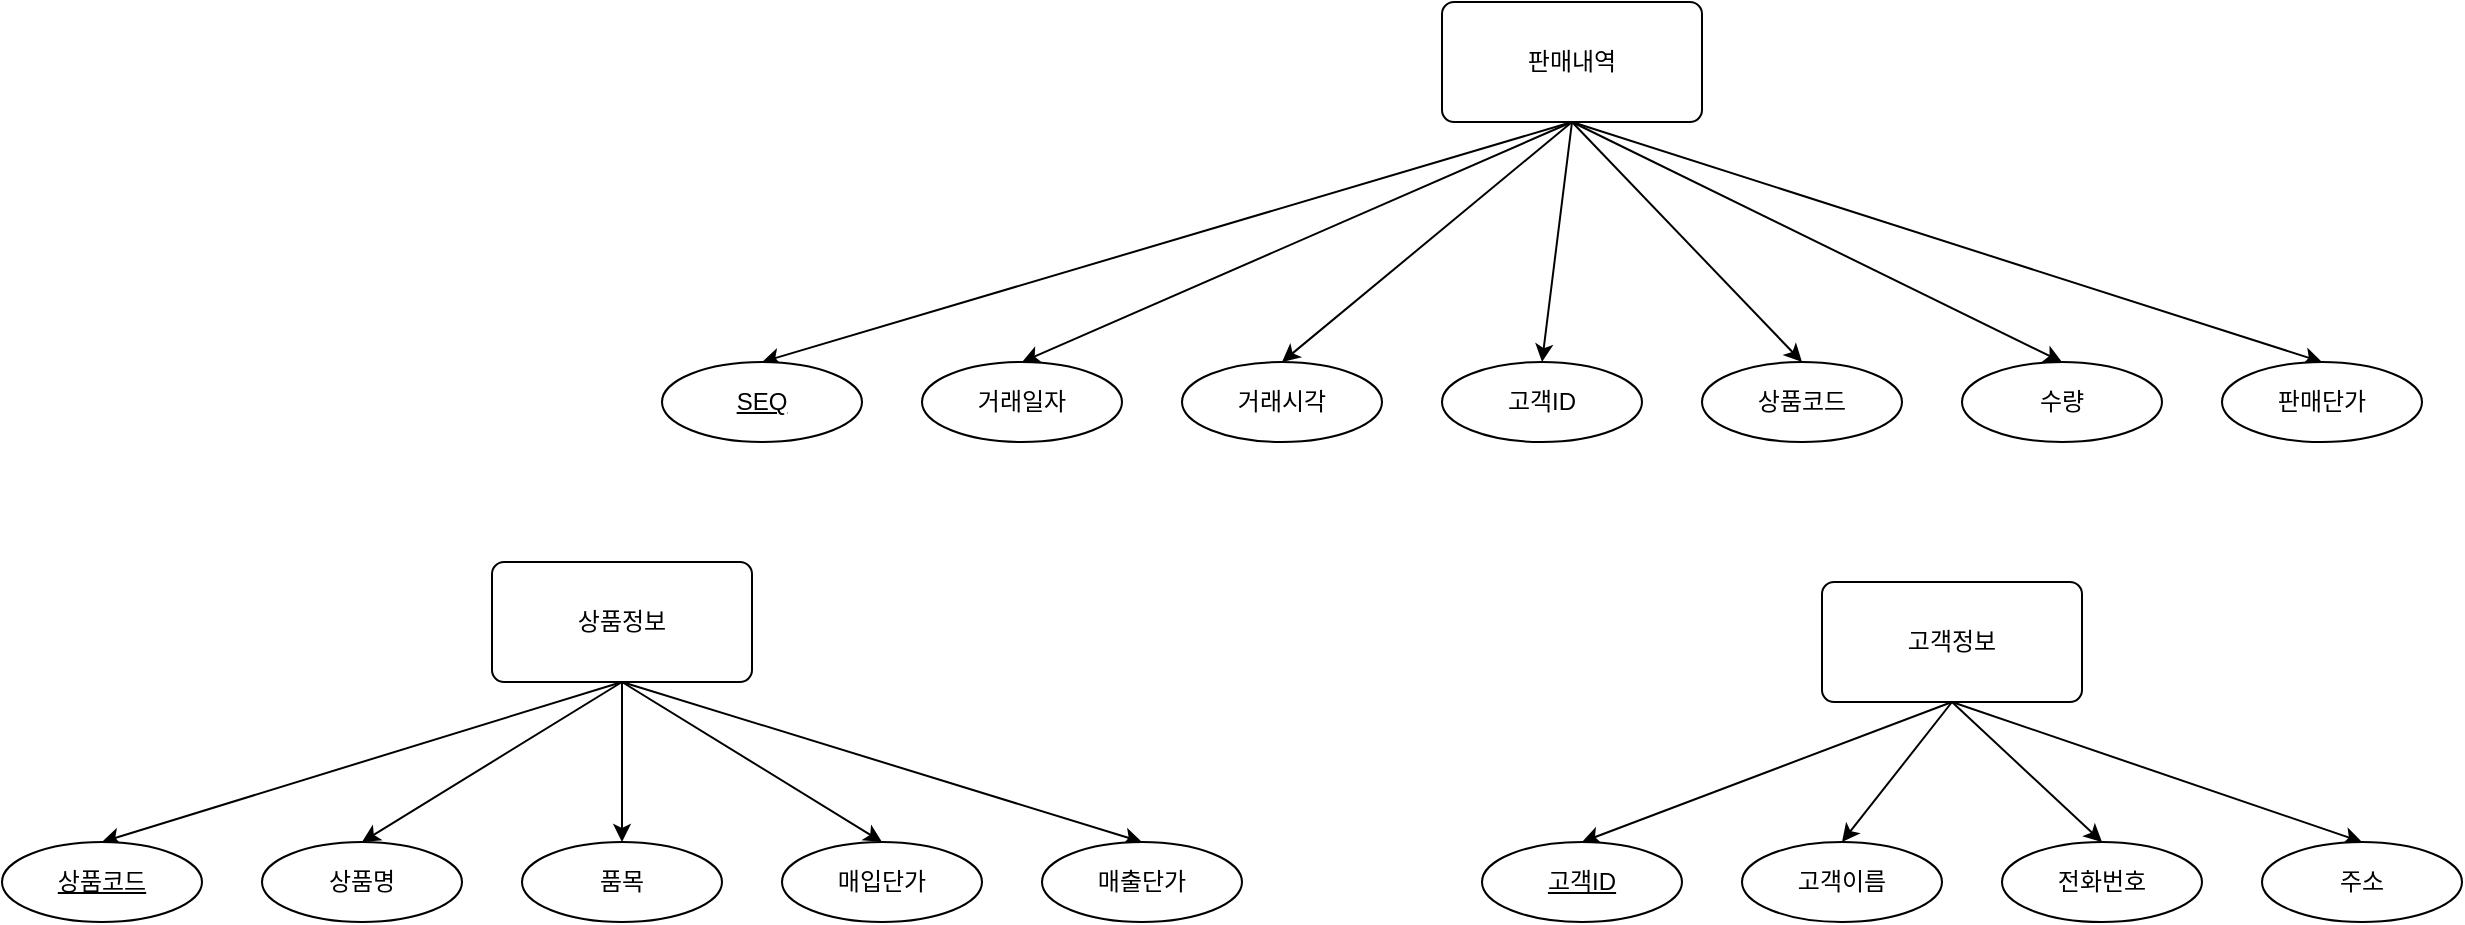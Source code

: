 <mxfile version="21.3.4" type="device">
  <diagram name="페이지-1" id="QWvscrBubcZ2G9V022dx">
    <mxGraphModel dx="1434" dy="788" grid="1" gridSize="10" guides="1" tooltips="1" connect="1" arrows="1" fold="1" page="1" pageScale="1" pageWidth="4681" pageHeight="3300" math="0" shadow="0">
      <root>
        <mxCell id="0" />
        <mxCell id="1" parent="0" />
        <mxCell id="-KbJmPiFZR_2Cxc-aUOs-7" style="rounded=0;orthogonalLoop=1;jettySize=auto;html=1;entryX=0.5;entryY=0;entryDx=0;entryDy=0;exitX=0.5;exitY=1;exitDx=0;exitDy=0;" edge="1" parent="1" source="-KbJmPiFZR_2Cxc-aUOs-1" target="-KbJmPiFZR_2Cxc-aUOs-2">
          <mxGeometry relative="1" as="geometry" />
        </mxCell>
        <mxCell id="-KbJmPiFZR_2Cxc-aUOs-8" style="rounded=0;orthogonalLoop=1;jettySize=auto;html=1;entryX=0.5;entryY=0;entryDx=0;entryDy=0;exitX=0.5;exitY=1;exitDx=0;exitDy=0;" edge="1" parent="1" source="-KbJmPiFZR_2Cxc-aUOs-1" target="-KbJmPiFZR_2Cxc-aUOs-3">
          <mxGeometry relative="1" as="geometry" />
        </mxCell>
        <mxCell id="-KbJmPiFZR_2Cxc-aUOs-9" style="rounded=0;orthogonalLoop=1;jettySize=auto;html=1;entryX=0.5;entryY=0;entryDx=0;entryDy=0;exitX=0.5;exitY=1;exitDx=0;exitDy=0;" edge="1" parent="1" source="-KbJmPiFZR_2Cxc-aUOs-1" target="-KbJmPiFZR_2Cxc-aUOs-4">
          <mxGeometry relative="1" as="geometry" />
        </mxCell>
        <mxCell id="-KbJmPiFZR_2Cxc-aUOs-10" style="rounded=0;orthogonalLoop=1;jettySize=auto;html=1;entryX=0.5;entryY=0;entryDx=0;entryDy=0;exitX=0.5;exitY=1;exitDx=0;exitDy=0;" edge="1" parent="1" source="-KbJmPiFZR_2Cxc-aUOs-1" target="-KbJmPiFZR_2Cxc-aUOs-5">
          <mxGeometry relative="1" as="geometry" />
        </mxCell>
        <mxCell id="-KbJmPiFZR_2Cxc-aUOs-11" style="rounded=0;orthogonalLoop=1;jettySize=auto;html=1;entryX=0.5;entryY=0;entryDx=0;entryDy=0;exitX=0.5;exitY=1;exitDx=0;exitDy=0;" edge="1" parent="1" source="-KbJmPiFZR_2Cxc-aUOs-1" target="-KbJmPiFZR_2Cxc-aUOs-6">
          <mxGeometry relative="1" as="geometry" />
        </mxCell>
        <mxCell id="-KbJmPiFZR_2Cxc-aUOs-1" value="상품정보" style="rounded=1;arcSize=10;whiteSpace=wrap;html=1;align=center;" vertex="1" parent="1">
          <mxGeometry x="585" y="410" width="130" height="60" as="geometry" />
        </mxCell>
        <mxCell id="-KbJmPiFZR_2Cxc-aUOs-2" value="상품코드" style="ellipse;whiteSpace=wrap;html=1;align=center;fontStyle=4;" vertex="1" parent="1">
          <mxGeometry x="340" y="550" width="100" height="40" as="geometry" />
        </mxCell>
        <mxCell id="-KbJmPiFZR_2Cxc-aUOs-3" value="상품명" style="ellipse;whiteSpace=wrap;html=1;align=center;" vertex="1" parent="1">
          <mxGeometry x="470" y="550" width="100" height="40" as="geometry" />
        </mxCell>
        <mxCell id="-KbJmPiFZR_2Cxc-aUOs-4" value="품목" style="ellipse;whiteSpace=wrap;html=1;align=center;" vertex="1" parent="1">
          <mxGeometry x="600" y="550" width="100" height="40" as="geometry" />
        </mxCell>
        <mxCell id="-KbJmPiFZR_2Cxc-aUOs-5" value="매입단가" style="ellipse;whiteSpace=wrap;html=1;align=center;" vertex="1" parent="1">
          <mxGeometry x="730" y="550" width="100" height="40" as="geometry" />
        </mxCell>
        <mxCell id="-KbJmPiFZR_2Cxc-aUOs-6" value="매출단가" style="ellipse;whiteSpace=wrap;html=1;align=center;" vertex="1" parent="1">
          <mxGeometry x="860" y="550" width="100" height="40" as="geometry" />
        </mxCell>
        <mxCell id="-KbJmPiFZR_2Cxc-aUOs-18" style="rounded=0;orthogonalLoop=1;jettySize=auto;html=1;entryX=0.5;entryY=0;entryDx=0;entryDy=0;exitX=0.5;exitY=1;exitDx=0;exitDy=0;" edge="1" parent="1" source="-KbJmPiFZR_2Cxc-aUOs-13" target="-KbJmPiFZR_2Cxc-aUOs-14">
          <mxGeometry relative="1" as="geometry" />
        </mxCell>
        <mxCell id="-KbJmPiFZR_2Cxc-aUOs-19" style="edgeStyle=none;shape=connector;rounded=0;orthogonalLoop=1;jettySize=auto;html=1;entryX=0.5;entryY=0;entryDx=0;entryDy=0;labelBackgroundColor=default;strokeColor=default;fontFamily=Helvetica;fontSize=11;fontColor=default;endArrow=classic;exitX=0.5;exitY=1;exitDx=0;exitDy=0;" edge="1" parent="1" source="-KbJmPiFZR_2Cxc-aUOs-13" target="-KbJmPiFZR_2Cxc-aUOs-15">
          <mxGeometry relative="1" as="geometry" />
        </mxCell>
        <mxCell id="-KbJmPiFZR_2Cxc-aUOs-20" style="edgeStyle=none;shape=connector;rounded=0;orthogonalLoop=1;jettySize=auto;html=1;entryX=0.5;entryY=0;entryDx=0;entryDy=0;labelBackgroundColor=default;strokeColor=default;fontFamily=Helvetica;fontSize=11;fontColor=default;endArrow=classic;exitX=0.5;exitY=1;exitDx=0;exitDy=0;" edge="1" parent="1" source="-KbJmPiFZR_2Cxc-aUOs-13" target="-KbJmPiFZR_2Cxc-aUOs-16">
          <mxGeometry relative="1" as="geometry" />
        </mxCell>
        <mxCell id="-KbJmPiFZR_2Cxc-aUOs-21" style="edgeStyle=none;shape=connector;rounded=0;orthogonalLoop=1;jettySize=auto;html=1;entryX=0.5;entryY=0;entryDx=0;entryDy=0;labelBackgroundColor=default;strokeColor=default;fontFamily=Helvetica;fontSize=11;fontColor=default;endArrow=classic;exitX=0.5;exitY=1;exitDx=0;exitDy=0;" edge="1" parent="1" source="-KbJmPiFZR_2Cxc-aUOs-13" target="-KbJmPiFZR_2Cxc-aUOs-17">
          <mxGeometry relative="1" as="geometry" />
        </mxCell>
        <mxCell id="-KbJmPiFZR_2Cxc-aUOs-13" value="고객정보" style="rounded=1;arcSize=10;whiteSpace=wrap;html=1;align=center;" vertex="1" parent="1">
          <mxGeometry x="1250" y="420" width="130" height="60" as="geometry" />
        </mxCell>
        <mxCell id="-KbJmPiFZR_2Cxc-aUOs-14" value="고객ID" style="ellipse;whiteSpace=wrap;html=1;align=center;fontStyle=4;" vertex="1" parent="1">
          <mxGeometry x="1080" y="550" width="100" height="40" as="geometry" />
        </mxCell>
        <mxCell id="-KbJmPiFZR_2Cxc-aUOs-15" value="고객이름" style="ellipse;whiteSpace=wrap;html=1;align=center;" vertex="1" parent="1">
          <mxGeometry x="1210" y="550" width="100" height="40" as="geometry" />
        </mxCell>
        <mxCell id="-KbJmPiFZR_2Cxc-aUOs-16" value="전화번호" style="ellipse;whiteSpace=wrap;html=1;align=center;" vertex="1" parent="1">
          <mxGeometry x="1340" y="550" width="100" height="40" as="geometry" />
        </mxCell>
        <mxCell id="-KbJmPiFZR_2Cxc-aUOs-17" value="주소" style="ellipse;whiteSpace=wrap;html=1;align=center;" vertex="1" parent="1">
          <mxGeometry x="1470" y="550" width="100" height="40" as="geometry" />
        </mxCell>
        <mxCell id="-KbJmPiFZR_2Cxc-aUOs-22" style="rounded=0;orthogonalLoop=1;jettySize=auto;html=1;entryX=0.5;entryY=0;entryDx=0;entryDy=0;exitX=0.5;exitY=1;exitDx=0;exitDy=0;" edge="1" parent="1" source="-KbJmPiFZR_2Cxc-aUOs-27" target="-KbJmPiFZR_2Cxc-aUOs-28">
          <mxGeometry relative="1" as="geometry" />
        </mxCell>
        <mxCell id="-KbJmPiFZR_2Cxc-aUOs-23" style="rounded=0;orthogonalLoop=1;jettySize=auto;html=1;entryX=0.5;entryY=0;entryDx=0;entryDy=0;exitX=0.5;exitY=1;exitDx=0;exitDy=0;" edge="1" parent="1" source="-KbJmPiFZR_2Cxc-aUOs-27" target="-KbJmPiFZR_2Cxc-aUOs-29">
          <mxGeometry relative="1" as="geometry" />
        </mxCell>
        <mxCell id="-KbJmPiFZR_2Cxc-aUOs-24" style="rounded=0;orthogonalLoop=1;jettySize=auto;html=1;entryX=0.5;entryY=0;entryDx=0;entryDy=0;exitX=0.5;exitY=1;exitDx=0;exitDy=0;" edge="1" parent="1" source="-KbJmPiFZR_2Cxc-aUOs-27" target="-KbJmPiFZR_2Cxc-aUOs-30">
          <mxGeometry relative="1" as="geometry" />
        </mxCell>
        <mxCell id="-KbJmPiFZR_2Cxc-aUOs-25" style="rounded=0;orthogonalLoop=1;jettySize=auto;html=1;entryX=0.5;entryY=0;entryDx=0;entryDy=0;exitX=0.5;exitY=1;exitDx=0;exitDy=0;" edge="1" parent="1" source="-KbJmPiFZR_2Cxc-aUOs-27" target="-KbJmPiFZR_2Cxc-aUOs-31">
          <mxGeometry relative="1" as="geometry" />
        </mxCell>
        <mxCell id="-KbJmPiFZR_2Cxc-aUOs-26" style="rounded=0;orthogonalLoop=1;jettySize=auto;html=1;entryX=0.5;entryY=0;entryDx=0;entryDy=0;exitX=0.5;exitY=1;exitDx=0;exitDy=0;" edge="1" parent="1" source="-KbJmPiFZR_2Cxc-aUOs-27" target="-KbJmPiFZR_2Cxc-aUOs-32">
          <mxGeometry relative="1" as="geometry" />
        </mxCell>
        <mxCell id="-KbJmPiFZR_2Cxc-aUOs-35" style="edgeStyle=none;shape=connector;rounded=0;orthogonalLoop=1;jettySize=auto;html=1;entryX=0.5;entryY=0;entryDx=0;entryDy=0;labelBackgroundColor=default;strokeColor=default;fontFamily=Helvetica;fontSize=11;fontColor=default;endArrow=classic;exitX=0.5;exitY=1;exitDx=0;exitDy=0;" edge="1" parent="1" source="-KbJmPiFZR_2Cxc-aUOs-27" target="-KbJmPiFZR_2Cxc-aUOs-34">
          <mxGeometry relative="1" as="geometry" />
        </mxCell>
        <mxCell id="-KbJmPiFZR_2Cxc-aUOs-36" style="edgeStyle=none;shape=connector;rounded=0;orthogonalLoop=1;jettySize=auto;html=1;entryX=0.5;entryY=0;entryDx=0;entryDy=0;labelBackgroundColor=default;strokeColor=default;fontFamily=Helvetica;fontSize=11;fontColor=default;endArrow=classic;exitX=0.5;exitY=1;exitDx=0;exitDy=0;" edge="1" parent="1" source="-KbJmPiFZR_2Cxc-aUOs-27" target="-KbJmPiFZR_2Cxc-aUOs-33">
          <mxGeometry relative="1" as="geometry" />
        </mxCell>
        <mxCell id="-KbJmPiFZR_2Cxc-aUOs-27" value="판매내역" style="rounded=1;arcSize=10;whiteSpace=wrap;html=1;align=center;" vertex="1" parent="1">
          <mxGeometry x="1060" y="130" width="130" height="60" as="geometry" />
        </mxCell>
        <mxCell id="-KbJmPiFZR_2Cxc-aUOs-28" value="SEQ" style="ellipse;whiteSpace=wrap;html=1;align=center;fontStyle=4;" vertex="1" parent="1">
          <mxGeometry x="670" y="310" width="100" height="40" as="geometry" />
        </mxCell>
        <mxCell id="-KbJmPiFZR_2Cxc-aUOs-29" value="거래일자" style="ellipse;whiteSpace=wrap;html=1;align=center;" vertex="1" parent="1">
          <mxGeometry x="800" y="310" width="100" height="40" as="geometry" />
        </mxCell>
        <mxCell id="-KbJmPiFZR_2Cxc-aUOs-30" value="거래시각" style="ellipse;whiteSpace=wrap;html=1;align=center;" vertex="1" parent="1">
          <mxGeometry x="930" y="310" width="100" height="40" as="geometry" />
        </mxCell>
        <mxCell id="-KbJmPiFZR_2Cxc-aUOs-31" value="고객ID" style="ellipse;whiteSpace=wrap;html=1;align=center;" vertex="1" parent="1">
          <mxGeometry x="1060" y="310" width="100" height="40" as="geometry" />
        </mxCell>
        <mxCell id="-KbJmPiFZR_2Cxc-aUOs-32" value="상품코드" style="ellipse;whiteSpace=wrap;html=1;align=center;" vertex="1" parent="1">
          <mxGeometry x="1190" y="310" width="100" height="40" as="geometry" />
        </mxCell>
        <mxCell id="-KbJmPiFZR_2Cxc-aUOs-33" value="판매단가" style="ellipse;whiteSpace=wrap;html=1;align=center;" vertex="1" parent="1">
          <mxGeometry x="1450" y="310" width="100" height="40" as="geometry" />
        </mxCell>
        <mxCell id="-KbJmPiFZR_2Cxc-aUOs-34" value="수량" style="ellipse;whiteSpace=wrap;html=1;align=center;" vertex="1" parent="1">
          <mxGeometry x="1320" y="310" width="100" height="40" as="geometry" />
        </mxCell>
      </root>
    </mxGraphModel>
  </diagram>
</mxfile>
